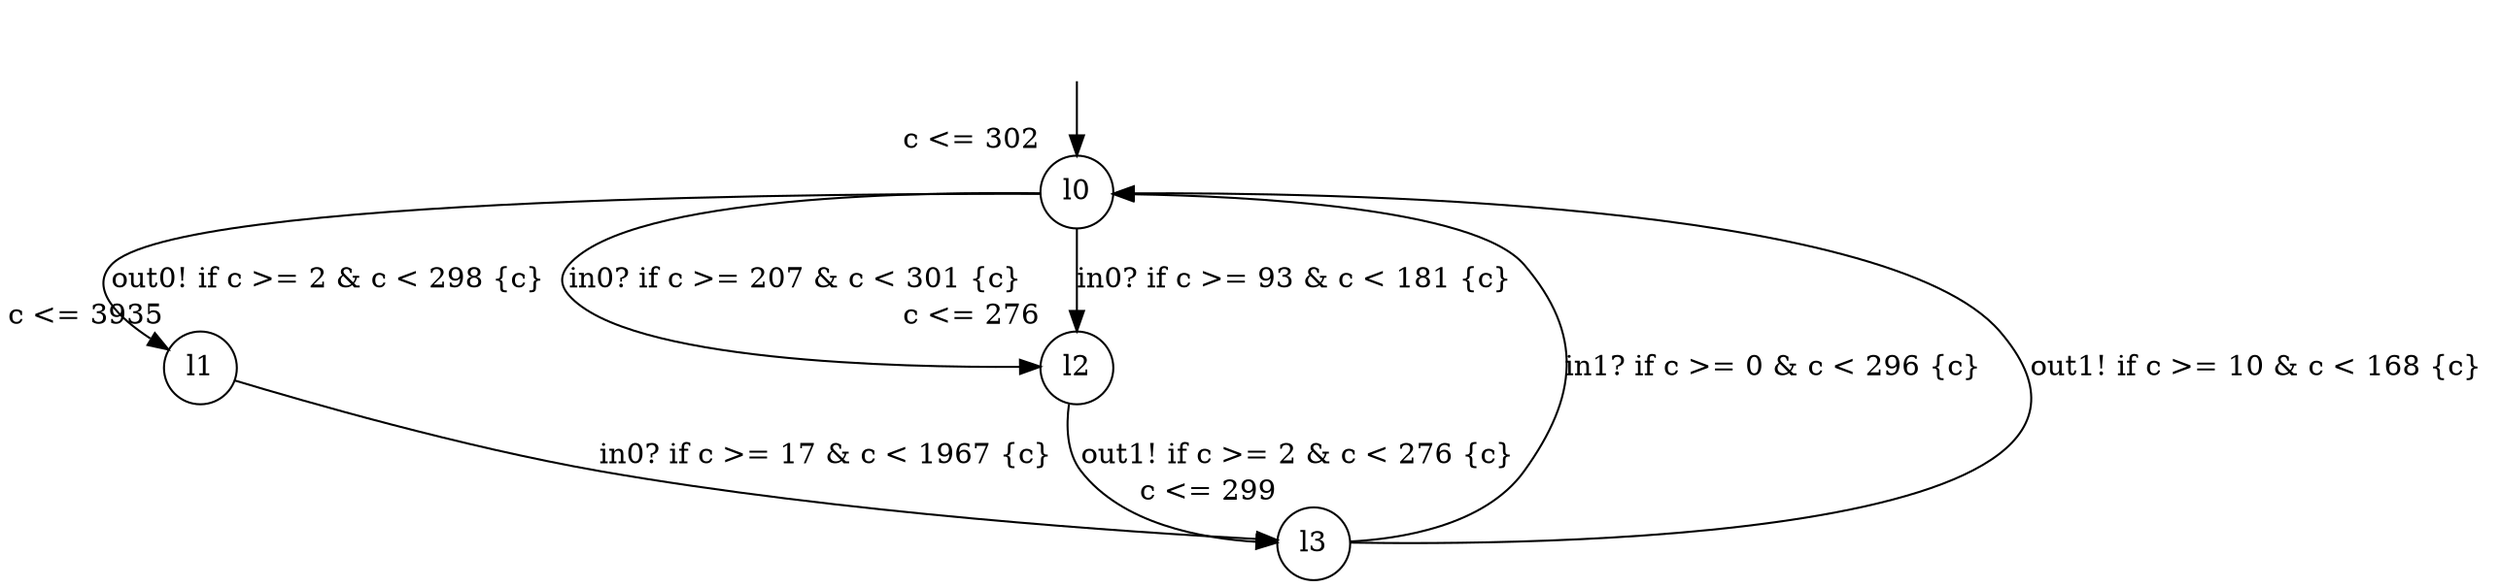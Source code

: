digraph g {
__start0 [label="" shape="none"];
l0 [shape="circle" margin=0 label="l0", xlabel="c <= 302"];
l1 [shape="circle" margin=0 label="l1", xlabel="c <= 3935"];
l2 [shape="circle" margin=0 label="l2", xlabel="c <= 276"];
l3 [shape="circle" margin=0 label="l3", xlabel="c <= 299"];
l0 -> l2 [label="in0? if c >= 207 & c < 301 {c} "];
l0 -> l1 [label="out0! if c >= 2 & c < 298 {c} "];
l0 -> l2 [label="in0? if c >= 93 & c < 181 {c} "];
l1 -> l3 [label="in0? if c >= 17 & c < 1967 {c} "];
l2 -> l3 [label="out1! if c >= 2 & c < 276 {c} "];
l3 -> l0 [label="in1? if c >= 0 & c < 296 {c} "];
l3 -> l0 [label="out1! if c >= 10 & c < 168 {c} "];
__start0 -> l0;
}

